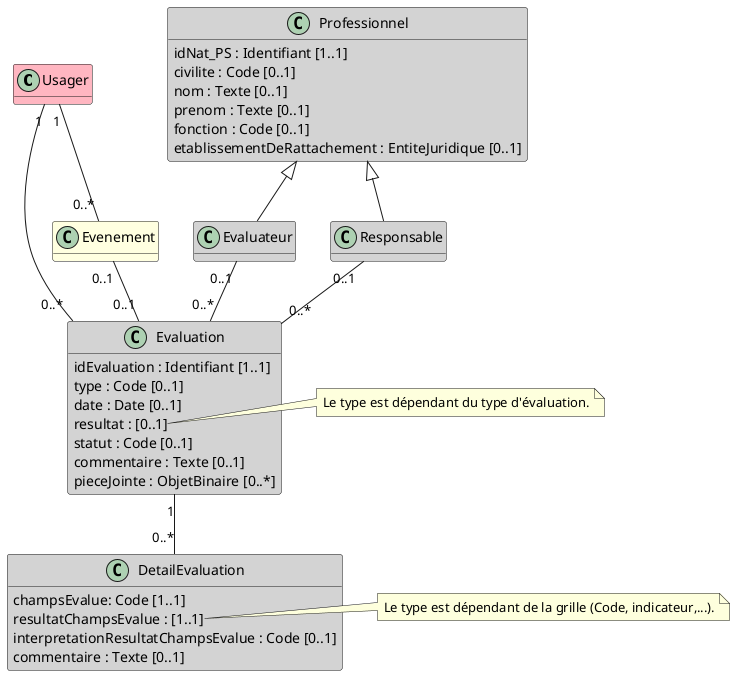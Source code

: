 @startuml

hide empty methods

class Usager #LightPink

class Evenement #LightYellow

class Evaluateur #LightGray

class Responsable #LightGray

class Professionnel #LightGray {
    idNat_PS : Identifiant [1..1]
    civilite : Code [0..1]
    nom : Texte [0..1]
    prenom : Texte [0..1]
    fonction : Code [0..1]
    etablissementDeRattachement : EntiteJuridique [0..1]
}

class Evaluation #LightGray {
    idEvaluation : Identifiant [1..1]
    type : Code [0..1]
    date : Date [0..1]
    resultat : [0..1]
    statut : Code [0..1]
    commentaire : Texte [0..1]
    pieceJointe : ObjetBinaire [0..*]
}

note right of Evaluation::resultat
  Le type est dépendant du type d'évaluation.
end note

class DetailEvaluation #LightGray {
    champsEvalue: Code [1..1]
    resultatChampsEvalue : [1..1]
    interpretationResultatChampsEvalue : Code [0..1]
    commentaire : Texte [0..1]
}

note right of DetailEvaluation::resultatChampsEvalue
  Le type est dépendant de la grille (Code, indicateur,...).
end note

Professionnel <|-- Evaluateur
Professionnel <|-- Responsable
Usager "1" -- "0..*" Evenement
Evenement "0..1" -- "0..1" Evaluation
Evaluateur "0..1" -- "0..*" Evaluation
Responsable "0..1" -- "0..*" Evaluation
Usager "1" - "0..*" Evaluation
Evaluation "1" -- "0..*" DetailEvaluation

@enduml